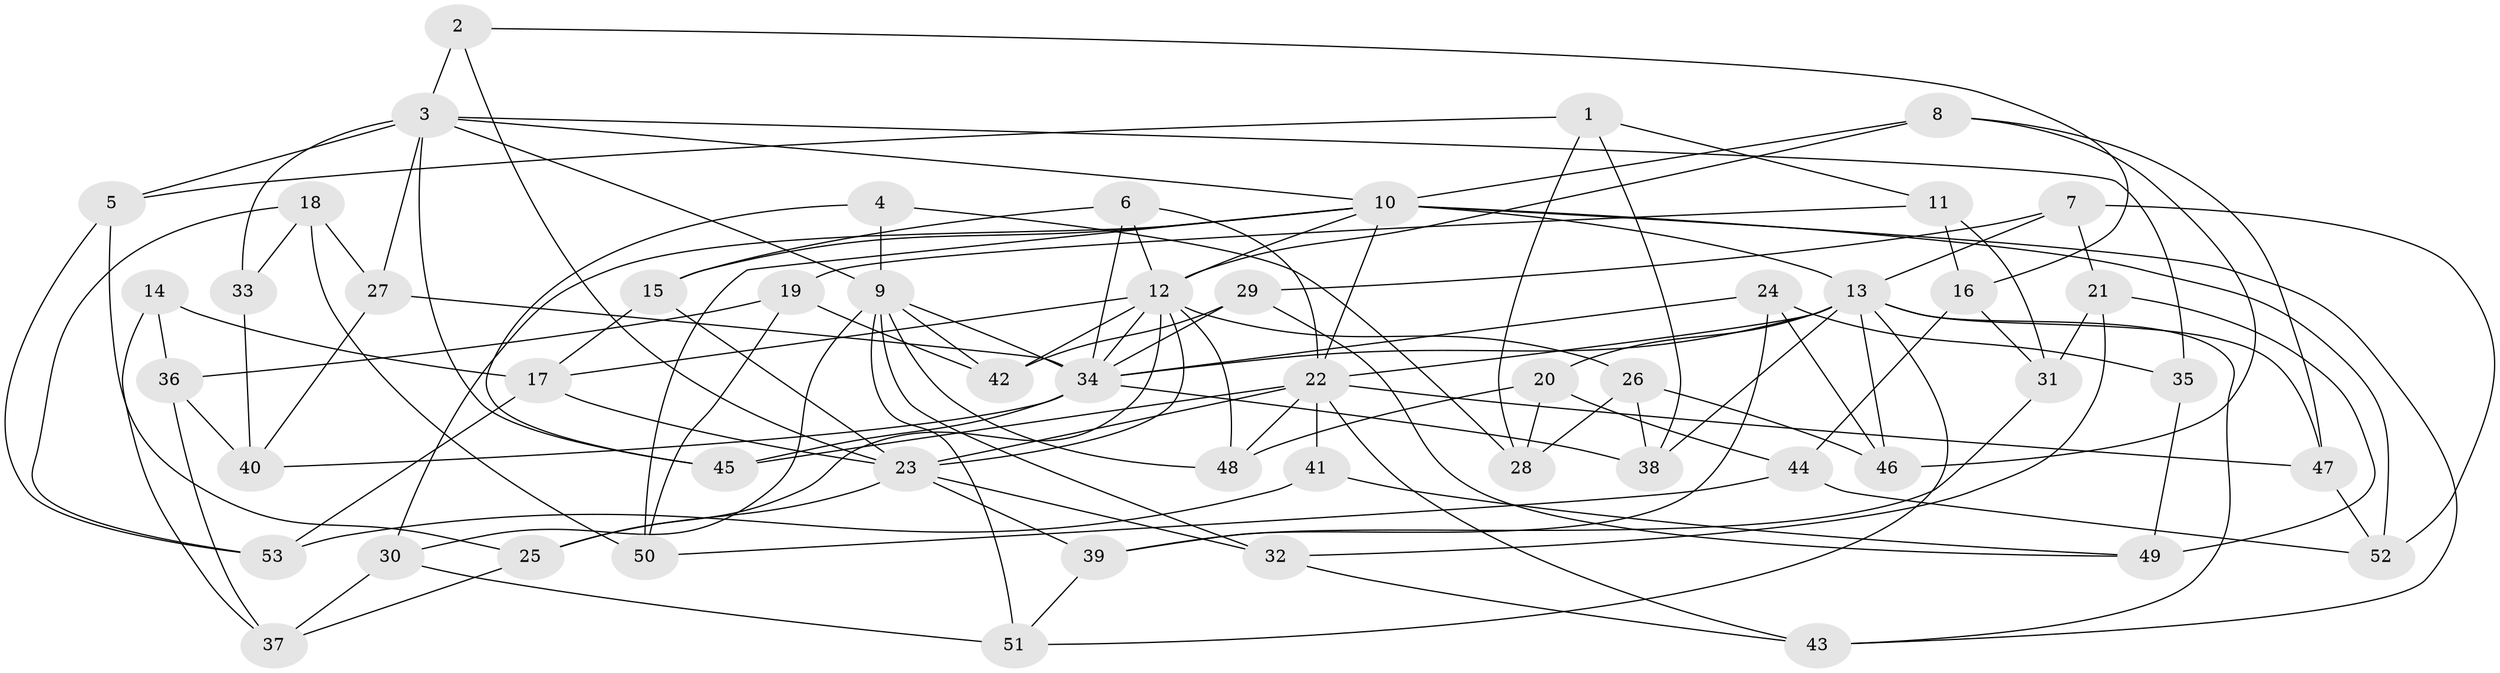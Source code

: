 // original degree distribution, {4: 1.0}
// Generated by graph-tools (version 1.1) at 2025/53/03/04/25 22:53:54]
// undirected, 53 vertices, 124 edges
graph export_dot {
  node [color=gray90,style=filled];
  1;
  2;
  3;
  4;
  5;
  6;
  7;
  8;
  9;
  10;
  11;
  12;
  13;
  14;
  15;
  16;
  17;
  18;
  19;
  20;
  21;
  22;
  23;
  24;
  25;
  26;
  27;
  28;
  29;
  30;
  31;
  32;
  33;
  34;
  35;
  36;
  37;
  38;
  39;
  40;
  41;
  42;
  43;
  44;
  45;
  46;
  47;
  48;
  49;
  50;
  51;
  52;
  53;
  1 -- 5 [weight=1.0];
  1 -- 11 [weight=1.0];
  1 -- 28 [weight=1.0];
  1 -- 38 [weight=1.0];
  2 -- 3 [weight=2.0];
  2 -- 16 [weight=1.0];
  2 -- 23 [weight=1.0];
  3 -- 5 [weight=1.0];
  3 -- 9 [weight=2.0];
  3 -- 10 [weight=1.0];
  3 -- 27 [weight=1.0];
  3 -- 33 [weight=2.0];
  3 -- 35 [weight=2.0];
  3 -- 45 [weight=1.0];
  4 -- 9 [weight=2.0];
  4 -- 28 [weight=1.0];
  4 -- 45 [weight=1.0];
  5 -- 25 [weight=1.0];
  5 -- 53 [weight=1.0];
  6 -- 12 [weight=1.0];
  6 -- 15 [weight=1.0];
  6 -- 22 [weight=1.0];
  6 -- 34 [weight=1.0];
  7 -- 13 [weight=1.0];
  7 -- 21 [weight=1.0];
  7 -- 29 [weight=1.0];
  7 -- 52 [weight=1.0];
  8 -- 10 [weight=1.0];
  8 -- 12 [weight=1.0];
  8 -- 46 [weight=1.0];
  8 -- 47 [weight=1.0];
  9 -- 30 [weight=1.0];
  9 -- 32 [weight=1.0];
  9 -- 34 [weight=1.0];
  9 -- 42 [weight=1.0];
  9 -- 48 [weight=1.0];
  9 -- 51 [weight=1.0];
  10 -- 12 [weight=1.0];
  10 -- 13 [weight=3.0];
  10 -- 15 [weight=1.0];
  10 -- 22 [weight=1.0];
  10 -- 30 [weight=1.0];
  10 -- 43 [weight=1.0];
  10 -- 50 [weight=1.0];
  10 -- 52 [weight=1.0];
  11 -- 16 [weight=1.0];
  11 -- 19 [weight=1.0];
  11 -- 31 [weight=1.0];
  12 -- 17 [weight=1.0];
  12 -- 23 [weight=1.0];
  12 -- 25 [weight=1.0];
  12 -- 26 [weight=1.0];
  12 -- 34 [weight=1.0];
  12 -- 42 [weight=1.0];
  12 -- 48 [weight=1.0];
  13 -- 20 [weight=1.0];
  13 -- 22 [weight=1.0];
  13 -- 34 [weight=1.0];
  13 -- 38 [weight=1.0];
  13 -- 43 [weight=1.0];
  13 -- 46 [weight=1.0];
  13 -- 47 [weight=1.0];
  13 -- 51 [weight=1.0];
  14 -- 17 [weight=2.0];
  14 -- 36 [weight=1.0];
  14 -- 37 [weight=1.0];
  15 -- 17 [weight=1.0];
  15 -- 23 [weight=1.0];
  16 -- 31 [weight=1.0];
  16 -- 44 [weight=1.0];
  17 -- 23 [weight=3.0];
  17 -- 53 [weight=1.0];
  18 -- 27 [weight=1.0];
  18 -- 33 [weight=1.0];
  18 -- 50 [weight=1.0];
  18 -- 53 [weight=1.0];
  19 -- 36 [weight=1.0];
  19 -- 42 [weight=1.0];
  19 -- 50 [weight=1.0];
  20 -- 28 [weight=1.0];
  20 -- 44 [weight=1.0];
  20 -- 48 [weight=1.0];
  21 -- 31 [weight=1.0];
  21 -- 32 [weight=1.0];
  21 -- 49 [weight=1.0];
  22 -- 23 [weight=1.0];
  22 -- 41 [weight=2.0];
  22 -- 43 [weight=1.0];
  22 -- 45 [weight=1.0];
  22 -- 47 [weight=1.0];
  22 -- 48 [weight=1.0];
  23 -- 25 [weight=1.0];
  23 -- 32 [weight=1.0];
  23 -- 39 [weight=1.0];
  24 -- 34 [weight=1.0];
  24 -- 35 [weight=1.0];
  24 -- 39 [weight=1.0];
  24 -- 46 [weight=1.0];
  25 -- 37 [weight=1.0];
  26 -- 28 [weight=1.0];
  26 -- 38 [weight=1.0];
  26 -- 46 [weight=1.0];
  27 -- 34 [weight=1.0];
  27 -- 40 [weight=1.0];
  29 -- 34 [weight=1.0];
  29 -- 42 [weight=1.0];
  29 -- 49 [weight=1.0];
  30 -- 37 [weight=1.0];
  30 -- 51 [weight=1.0];
  31 -- 39 [weight=1.0];
  32 -- 43 [weight=1.0];
  33 -- 40 [weight=1.0];
  34 -- 38 [weight=1.0];
  34 -- 40 [weight=1.0];
  34 -- 45 [weight=1.0];
  35 -- 49 [weight=1.0];
  36 -- 37 [weight=1.0];
  36 -- 40 [weight=1.0];
  39 -- 51 [weight=1.0];
  41 -- 49 [weight=1.0];
  41 -- 53 [weight=1.0];
  44 -- 50 [weight=1.0];
  44 -- 52 [weight=1.0];
  47 -- 52 [weight=1.0];
}
